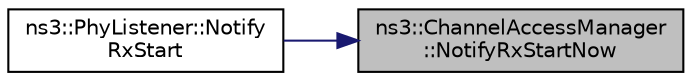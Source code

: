 digraph "ns3::ChannelAccessManager::NotifyRxStartNow"
{
 // LATEX_PDF_SIZE
  edge [fontname="Helvetica",fontsize="10",labelfontname="Helvetica",labelfontsize="10"];
  node [fontname="Helvetica",fontsize="10",shape=record];
  rankdir="RL";
  Node1 [label="ns3::ChannelAccessManager\l::NotifyRxStartNow",height=0.2,width=0.4,color="black", fillcolor="grey75", style="filled", fontcolor="black",tooltip=" "];
  Node1 -> Node2 [dir="back",color="midnightblue",fontsize="10",style="solid",fontname="Helvetica"];
  Node2 [label="ns3::PhyListener::Notify\lRxStart",height=0.2,width=0.4,color="black", fillcolor="white", style="filled",URL="$classns3_1_1_phy_listener.html#afe631afd9702794114c1a1951ae5e448",tooltip=" "];
}
